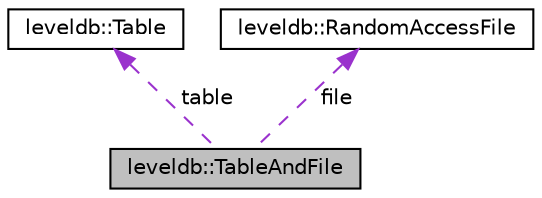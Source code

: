digraph "leveldb::TableAndFile"
{
 // LATEX_PDF_SIZE
  edge [fontname="Helvetica",fontsize="10",labelfontname="Helvetica",labelfontsize="10"];
  node [fontname="Helvetica",fontsize="10",shape=record];
  Node1 [label="leveldb::TableAndFile",height=0.2,width=0.4,color="black", fillcolor="grey75", style="filled", fontcolor="black",tooltip=" "];
  Node2 -> Node1 [dir="back",color="darkorchid3",fontsize="10",style="dashed",label=" table" ,fontname="Helvetica"];
  Node2 [label="leveldb::Table",height=0.2,width=0.4,color="black", fillcolor="white", style="filled",URL="$classleveldb_1_1_table.html",tooltip=" "];
  Node3 -> Node1 [dir="back",color="darkorchid3",fontsize="10",style="dashed",label=" file" ,fontname="Helvetica"];
  Node3 [label="leveldb::RandomAccessFile",height=0.2,width=0.4,color="black", fillcolor="white", style="filled",URL="$classleveldb_1_1_random_access_file.html",tooltip=" "];
}
